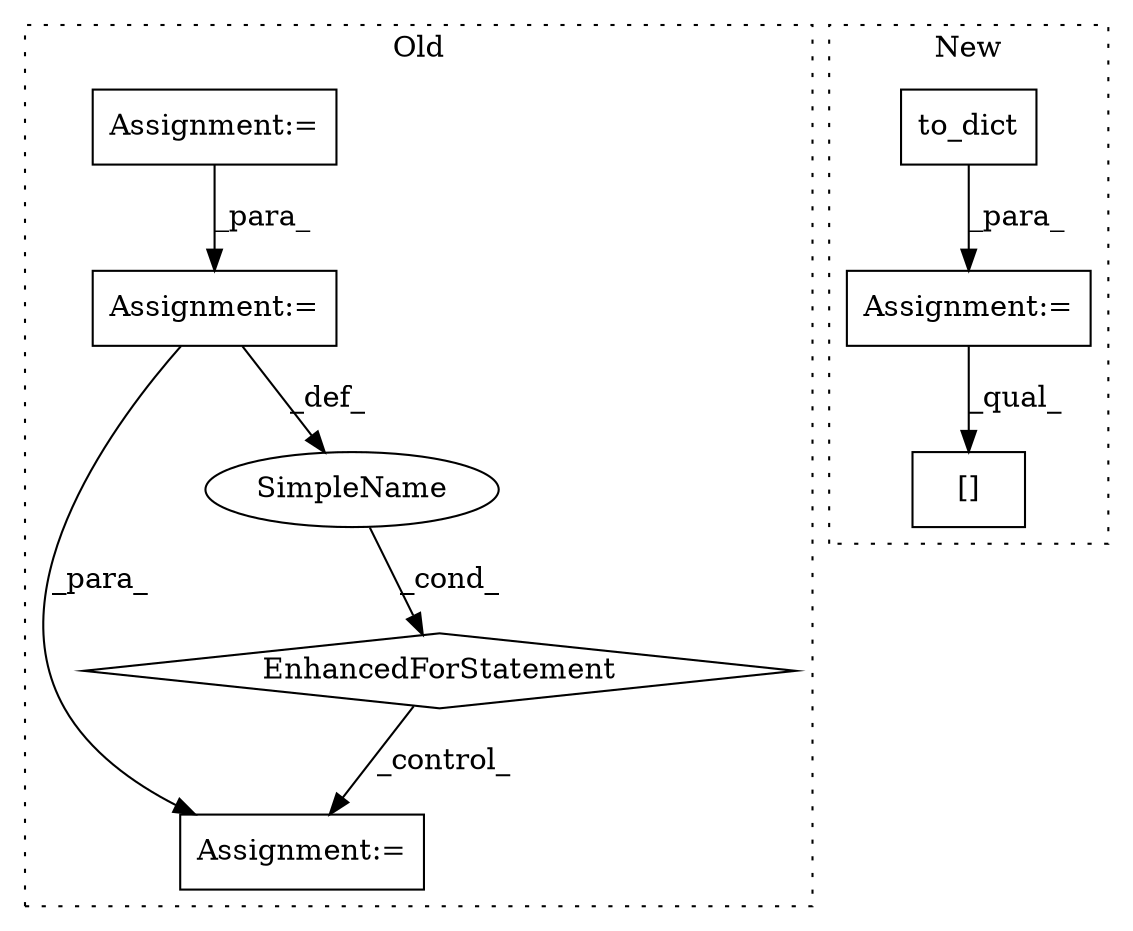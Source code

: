 digraph G {
subgraph cluster0 {
1 [label="EnhancedForStatement" a="70" s="1575,1655" l="53,2" shape="diamond"];
3 [label="Assignment:=" a="7" s="1668" l="1" shape="box"];
4 [label="SimpleName" a="42" s="1632" l="4" shape="ellipse"];
6 [label="Assignment:=" a="7" s="985" l="23" shape="box"];
8 [label="Assignment:=" a="7" s="1440" l="1" shape="box"];
label = "Old";
style="dotted";
}
subgraph cluster1 {
2 [label="to_dict" a="32" s="2327,2350" l="8,1" shape="box"];
5 [label="Assignment:=" a="7" s="2326" l="1" shape="box"];
7 [label="[]" a="2" s="2673,2698" l="21,1" shape="box"];
label = "New";
style="dotted";
}
1 -> 3 [label="_control_"];
2 -> 5 [label="_para_"];
4 -> 1 [label="_cond_"];
5 -> 7 [label="_qual_"];
6 -> 8 [label="_para_"];
8 -> 3 [label="_para_"];
8 -> 4 [label="_def_"];
}